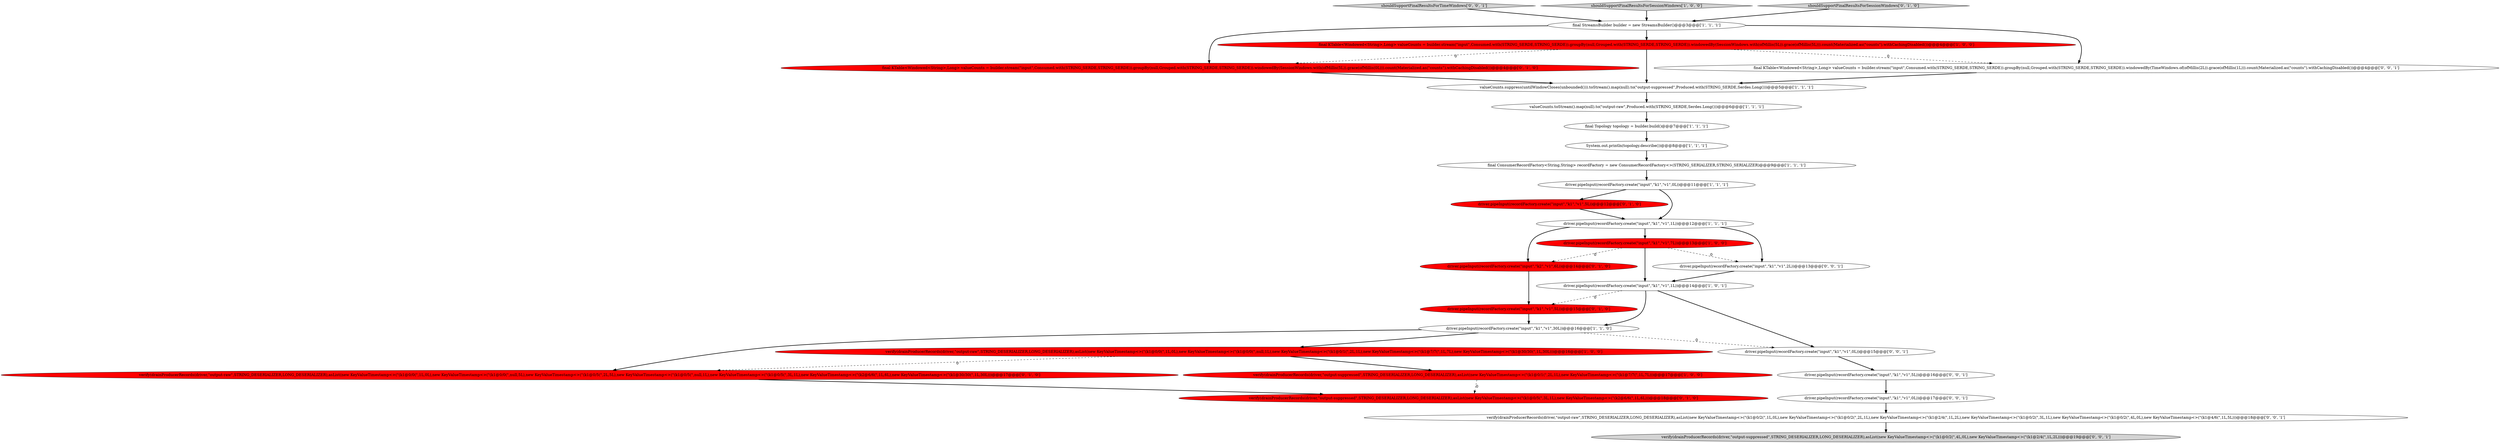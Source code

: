 digraph {
8 [style = filled, label = "final KTable<Windowed<String>,Long> valueCounts = builder.stream(\"input\",Consumed.with(STRING_SERDE,STRING_SERDE)).groupBy(null,Grouped.with(STRING_SERDE,STRING_SERDE)).windowedBy(SessionWindows.with(ofMillis(5L)).grace(ofMillis(5L))).count(Materialized.as(\"counts\").withCachingDisabled())@@@4@@@['1', '0', '0']", fillcolor = red, shape = ellipse image = "AAA1AAABBB1BBB"];
17 [style = filled, label = "final KTable<Windowed<String>,Long> valueCounts = builder.stream(\"input\",Consumed.with(STRING_SERDE,STRING_SERDE)).groupBy(null,Grouped.with(STRING_SERDE,STRING_SERDE)).windowedBy(SessionWindows.with(ofMillis(5L)).grace(ofMillis(0L))).count(Materialized.as(\"counts\").withCachingDisabled())@@@4@@@['0', '1', '0']", fillcolor = red, shape = ellipse image = "AAA1AAABBB2BBB"];
18 [style = filled, label = "driver.pipeInput(recordFactory.create(\"input\",\"k1\",\"v1\",5L))@@@12@@@['0', '1', '0']", fillcolor = red, shape = ellipse image = "AAA1AAABBB2BBB"];
10 [style = filled, label = "driver.pipeInput(recordFactory.create(\"input\",\"k1\",\"v1\",30L))@@@16@@@['1', '1', '0']", fillcolor = white, shape = ellipse image = "AAA0AAABBB1BBB"];
1 [style = filled, label = "final ConsumerRecordFactory<String,String> recordFactory = new ConsumerRecordFactory<>(STRING_SERIALIZER,STRING_SERIALIZER)@@@9@@@['1', '1', '1']", fillcolor = white, shape = ellipse image = "AAA0AAABBB1BBB"];
23 [style = filled, label = "driver.pipeInput(recordFactory.create(\"input\",\"k1\",\"v1\",0L))@@@15@@@['0', '0', '1']", fillcolor = white, shape = ellipse image = "AAA0AAABBB3BBB"];
14 [style = filled, label = "verify(drainProducerRecords(driver,\"output-raw\",STRING_DESERIALIZER,LONG_DESERIALIZER),asList(new KeyValueTimestamp<>(\"(k1@0/0(\",1L,0L),new KeyValueTimestamp<>(\"(k1@0/0(\",null,1L),new KeyValueTimestamp<>(\"(k1@0/1(\",2L,1L),new KeyValueTimestamp<>(\"(k1@7/7(\",1L,7L),new KeyValueTimestamp<>(\"(k1@30/30(\",1L,30L)))@@@16@@@['1', '0', '0']", fillcolor = red, shape = ellipse image = "AAA1AAABBB1BBB"];
3 [style = filled, label = "valueCounts.toStream().map(null).to(\"output-raw\",Produced.with(STRING_SERDE,Serdes.Long()))@@@6@@@['1', '1', '1']", fillcolor = white, shape = ellipse image = "AAA0AAABBB1BBB"];
6 [style = filled, label = "System.out.println(topology.describe())@@@8@@@['1', '1', '1']", fillcolor = white, shape = ellipse image = "AAA0AAABBB1BBB"];
29 [style = filled, label = "shouldSupportFinalResultsForTimeWindows['0', '0', '1']", fillcolor = lightgray, shape = diamond image = "AAA0AAABBB3BBB"];
21 [style = filled, label = "driver.pipeInput(recordFactory.create(\"input\",\"k1\",\"v1\",5L))@@@15@@@['0', '1', '0']", fillcolor = red, shape = ellipse image = "AAA1AAABBB2BBB"];
15 [style = filled, label = "driver.pipeInput(recordFactory.create(\"input\",\"k2\",\"v1\",6L))@@@14@@@['0', '1', '0']", fillcolor = red, shape = ellipse image = "AAA1AAABBB2BBB"];
25 [style = filled, label = "driver.pipeInput(recordFactory.create(\"input\",\"k1\",\"v1\",0L))@@@17@@@['0', '0', '1']", fillcolor = white, shape = ellipse image = "AAA0AAABBB3BBB"];
27 [style = filled, label = "verify(drainProducerRecords(driver,\"output-raw\",STRING_DESERIALIZER,LONG_DESERIALIZER),asList(new KeyValueTimestamp<>(\"(k1@0/2(\",1L,0L),new KeyValueTimestamp<>(\"(k1@0/2(\",2L,1L),new KeyValueTimestamp<>(\"(k1@2/4(\",1L,2L),new KeyValueTimestamp<>(\"(k1@0/2(\",3L,1L),new KeyValueTimestamp<>(\"(k1@0/2(\",4L,0L),new KeyValueTimestamp<>(\"(k1@4/6(\",1L,5L)))@@@18@@@['0', '0', '1']", fillcolor = white, shape = ellipse image = "AAA0AAABBB3BBB"];
11 [style = filled, label = "shouldSupportFinalResultsForSessionWindows['1', '0', '0']", fillcolor = lightgray, shape = diamond image = "AAA0AAABBB1BBB"];
24 [style = filled, label = "driver.pipeInput(recordFactory.create(\"input\",\"k1\",\"v1\",5L))@@@16@@@['0', '0', '1']", fillcolor = white, shape = ellipse image = "AAA0AAABBB3BBB"];
16 [style = filled, label = "verify(drainProducerRecords(driver,\"output-suppressed\",STRING_DESERIALIZER,LONG_DESERIALIZER),asList(new KeyValueTimestamp<>(\"(k1@0/5(\",3L,1L),new KeyValueTimestamp<>(\"(k2@6/6(\",1L,6L)))@@@18@@@['0', '1', '0']", fillcolor = red, shape = ellipse image = "AAA1AAABBB2BBB"];
28 [style = filled, label = "verify(drainProducerRecords(driver,\"output-suppressed\",STRING_DESERIALIZER,LONG_DESERIALIZER),asList(new KeyValueTimestamp<>(\"(k1@0/2(\",4L,0L),new KeyValueTimestamp<>(\"(k1@2/4(\",1L,2L)))@@@19@@@['0', '0', '1']", fillcolor = lightgray, shape = ellipse image = "AAA0AAABBB3BBB"];
19 [style = filled, label = "verify(drainProducerRecords(driver,\"output-raw\",STRING_DESERIALIZER,LONG_DESERIALIZER),asList(new KeyValueTimestamp<>(\"(k1@0/0(\",1L,0L),new KeyValueTimestamp<>(\"(k1@0/0(\",null,5L),new KeyValueTimestamp<>(\"(k1@0/5(\",2L,5L),new KeyValueTimestamp<>(\"(k1@0/5(\",null,1L),new KeyValueTimestamp<>(\"(k1@0/5(\",3L,1L),new KeyValueTimestamp<>(\"(k2@6/6(\",1L,6L),new KeyValueTimestamp<>(\"(k1@30/30(\",1L,30L)))@@@17@@@['0', '1', '0']", fillcolor = red, shape = ellipse image = "AAA1AAABBB2BBB"];
5 [style = filled, label = "driver.pipeInput(recordFactory.create(\"input\",\"k1\",\"v1\",1L))@@@14@@@['1', '0', '1']", fillcolor = white, shape = ellipse image = "AAA0AAABBB1BBB"];
12 [style = filled, label = "verify(drainProducerRecords(driver,\"output-suppressed\",STRING_DESERIALIZER,LONG_DESERIALIZER),asList(new KeyValueTimestamp<>(\"(k1@0/1(\",2L,1L),new KeyValueTimestamp<>(\"(k1@7/7(\",1L,7L)))@@@17@@@['1', '0', '0']", fillcolor = red, shape = ellipse image = "AAA1AAABBB1BBB"];
20 [style = filled, label = "shouldSupportFinalResultsForSessionWindows['0', '1', '0']", fillcolor = lightgray, shape = diamond image = "AAA0AAABBB2BBB"];
4 [style = filled, label = "final StreamsBuilder builder = new StreamsBuilder()@@@3@@@['1', '1', '1']", fillcolor = white, shape = ellipse image = "AAA0AAABBB1BBB"];
7 [style = filled, label = "driver.pipeInput(recordFactory.create(\"input\",\"k1\",\"v1\",7L))@@@13@@@['1', '0', '0']", fillcolor = red, shape = ellipse image = "AAA1AAABBB1BBB"];
2 [style = filled, label = "driver.pipeInput(recordFactory.create(\"input\",\"k1\",\"v1\",1L))@@@12@@@['1', '1', '1']", fillcolor = white, shape = ellipse image = "AAA0AAABBB1BBB"];
9 [style = filled, label = "driver.pipeInput(recordFactory.create(\"input\",\"k1\",\"v1\",0L))@@@11@@@['1', '1', '1']", fillcolor = white, shape = ellipse image = "AAA0AAABBB1BBB"];
13 [style = filled, label = "valueCounts.suppress(untilWindowCloses(unbounded())).toStream().map(null).to(\"output-suppressed\",Produced.with(STRING_SERDE,Serdes.Long()))@@@5@@@['1', '1', '1']", fillcolor = white, shape = ellipse image = "AAA0AAABBB1BBB"];
0 [style = filled, label = "final Topology topology = builder.build()@@@7@@@['1', '1', '1']", fillcolor = white, shape = ellipse image = "AAA0AAABBB1BBB"];
22 [style = filled, label = "final KTable<Windowed<String>,Long> valueCounts = builder.stream(\"input\",Consumed.with(STRING_SERDE,STRING_SERDE)).groupBy(null,Grouped.with(STRING_SERDE,STRING_SERDE)).windowedBy(TimeWindows.of(ofMillis(2L)).grace(ofMillis(1L))).count(Materialized.as(\"counts\").withCachingDisabled())@@@4@@@['0', '0', '1']", fillcolor = white, shape = ellipse image = "AAA0AAABBB3BBB"];
26 [style = filled, label = "driver.pipeInput(recordFactory.create(\"input\",\"k1\",\"v1\",2L))@@@13@@@['0', '0', '1']", fillcolor = white, shape = ellipse image = "AAA0AAABBB3BBB"];
5->10 [style = bold, label=""];
21->10 [style = bold, label=""];
2->26 [style = bold, label=""];
29->4 [style = bold, label=""];
4->17 [style = bold, label=""];
5->23 [style = bold, label=""];
10->14 [style = bold, label=""];
0->6 [style = bold, label=""];
9->2 [style = bold, label=""];
15->21 [style = bold, label=""];
26->5 [style = bold, label=""];
12->16 [style = dashed, label="0"];
10->19 [style = bold, label=""];
27->28 [style = bold, label=""];
11->4 [style = bold, label=""];
18->2 [style = bold, label=""];
1->9 [style = bold, label=""];
3->0 [style = bold, label=""];
20->4 [style = bold, label=""];
19->16 [style = bold, label=""];
25->27 [style = bold, label=""];
6->1 [style = bold, label=""];
8->22 [style = dashed, label="0"];
7->5 [style = bold, label=""];
23->24 [style = bold, label=""];
9->18 [style = bold, label=""];
13->3 [style = bold, label=""];
24->25 [style = bold, label=""];
14->12 [style = bold, label=""];
2->15 [style = bold, label=""];
7->15 [style = dashed, label="0"];
5->21 [style = dashed, label="0"];
8->17 [style = dashed, label="0"];
4->8 [style = bold, label=""];
14->19 [style = dashed, label="0"];
17->13 [style = bold, label=""];
2->7 [style = bold, label=""];
7->26 [style = dashed, label="0"];
4->22 [style = bold, label=""];
10->23 [style = dashed, label="0"];
22->13 [style = bold, label=""];
8->13 [style = bold, label=""];
}
